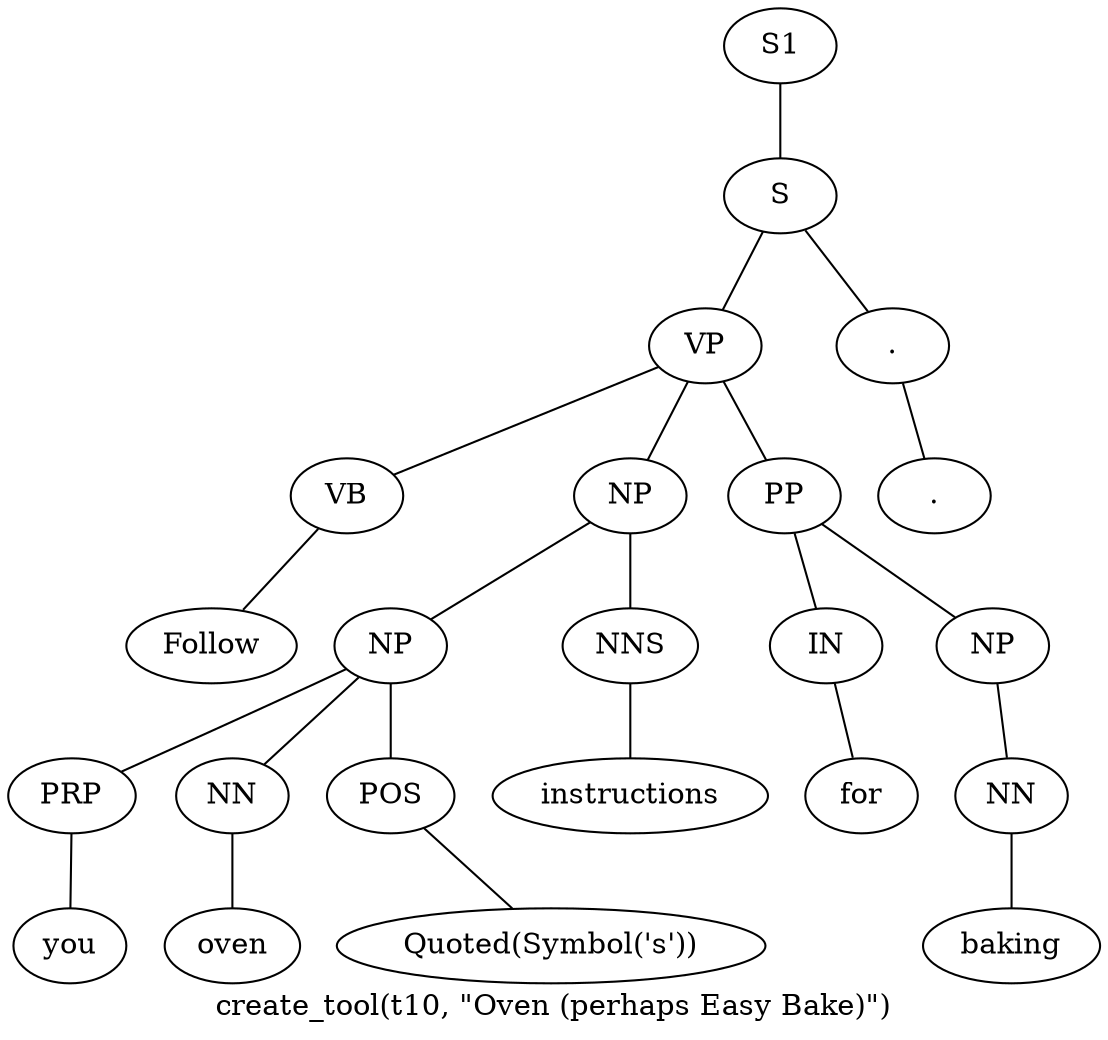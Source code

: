 graph SyntaxGraph {
	label = "create_tool(t10, \"Oven (perhaps Easy Bake)\")";
	Node0 [label="S1"];
	Node1 [label="S"];
	Node2 [label="VP"];
	Node3 [label="VB"];
	Node4 [label="Follow"];
	Node5 [label="NP"];
	Node6 [label="NP"];
	Node7 [label="PRP"];
	Node8 [label="you"];
	Node9 [label="NN"];
	Node10 [label="oven"];
	Node11 [label="POS"];
	Node12 [label="Quoted(Symbol('s'))"];
	Node13 [label="NNS"];
	Node14 [label="instructions"];
	Node15 [label="PP"];
	Node16 [label="IN"];
	Node17 [label="for"];
	Node18 [label="NP"];
	Node19 [label="NN"];
	Node20 [label="baking"];
	Node21 [label="."];
	Node22 [label="."];

	Node0 -- Node1;
	Node1 -- Node2;
	Node1 -- Node21;
	Node2 -- Node3;
	Node2 -- Node5;
	Node2 -- Node15;
	Node3 -- Node4;
	Node5 -- Node6;
	Node5 -- Node13;
	Node6 -- Node7;
	Node6 -- Node9;
	Node6 -- Node11;
	Node7 -- Node8;
	Node9 -- Node10;
	Node11 -- Node12;
	Node13 -- Node14;
	Node15 -- Node16;
	Node15 -- Node18;
	Node16 -- Node17;
	Node18 -- Node19;
	Node19 -- Node20;
	Node21 -- Node22;
}